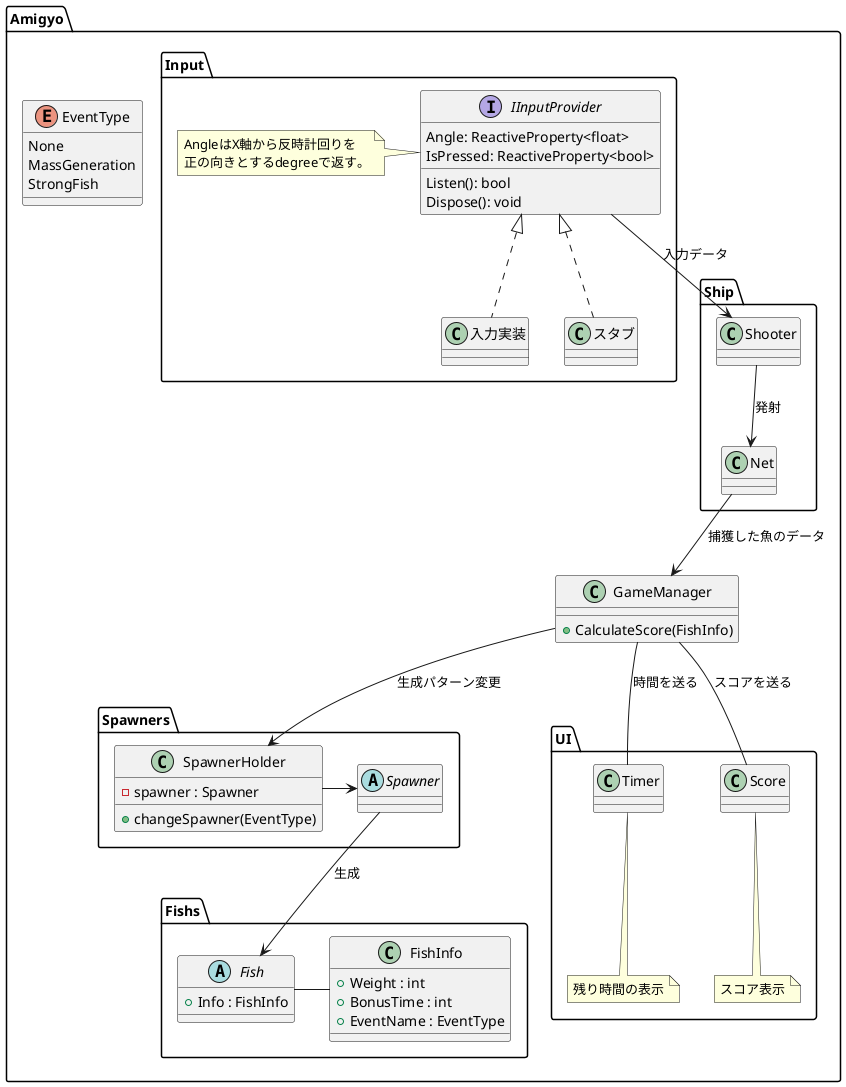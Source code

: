 @startuml Amigyo-class

namespace Amigyo {

    namespace Input {
        interface IInputProvider {
            Angle: ReactiveProperty<float>
            IsPressed: ReactiveProperty<bool>
            Listen(): bool
            Dispose(): void
        }
        note left
        AngleはX軸から反時計回りを
        正の向きとするdegreeで返す。
        end note

        IInputProvider <|.. 入力実装
        IInputProvider <|.. スタブ
    }

    namespace Spawners{
        class SpawnerHolder{
            - spawner : Spawner
            + changeSpawner(EventType)
        }

        abstract class Spawner{

        }

        SpawnerHolder -> Spawner
    }

    namespace Fishs{
        class FishInfo{
            + Weight : int
            + BonusTime : int
            + EventName : EventType
        }

        abstract class Fish{
            + Info : FishInfo
        }
    }

    class GameManager{
        + CalculateScore(FishInfo)
    }

    enum EventType{
        None
        MassGeneration
        StrongFish
    }

    namespace UI{

        class Timer{

        }
        note bottom : 残り時間の表示

        class Score{

        }
        note bottom : スコア表示
    }

    namespace Ship{
        class Shooter{

        }
        class Net

        Shooter --> Net : 発射
    }

    GameManager -- Amigyo.UI.Timer : 時間を送る
    GameManager -- Amigyo.UI.Score : スコアを送る
    GameManager --> Amigyo.Spawners.SpawnerHolder : 生成パターン変更
    Amigyo.Ship.Net --> GameManager : 捕獲した魚のデータ
    Amigyo.Input.IInputProvider --> Amigyo.Ship.Shooter : 入力データ
    Amigyo.Spawners.Spawner --> Amigyo.Fishs.Fish : 生成
    Amigyo.Fishs.Fish - Amigyo.Fishs.FishInfo
}
@enduml